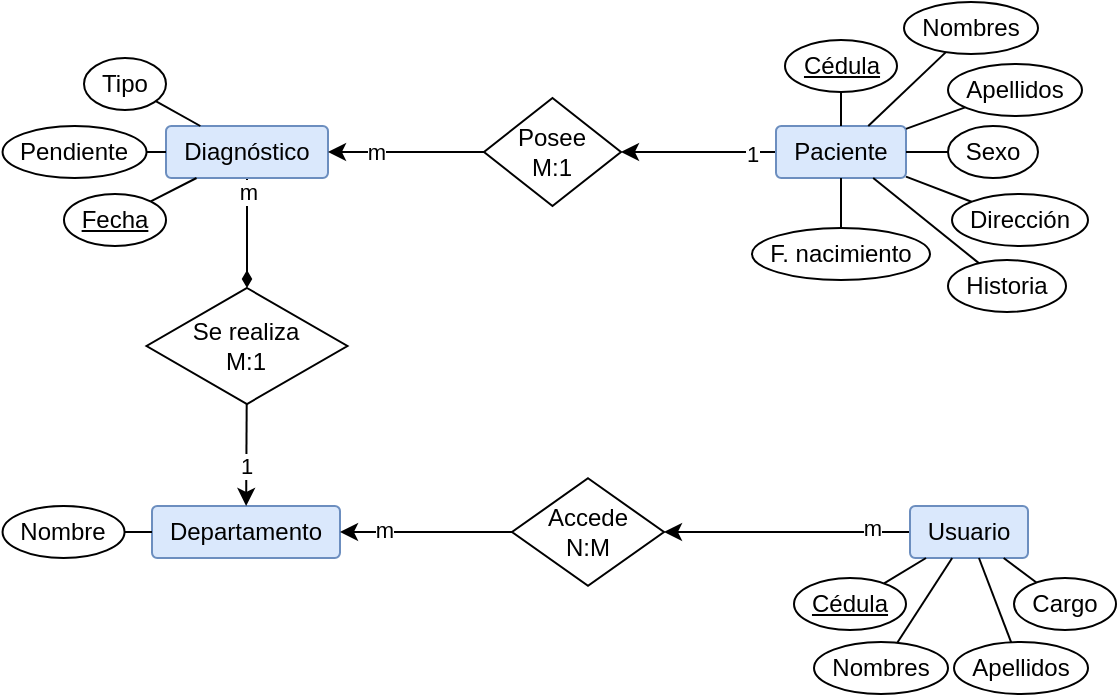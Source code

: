 <mxfile version="20.8.16" type="device"><diagram id="yzgNqATchkXuXgq9bFou" name="DER"><mxGraphModel dx="478" dy="366" grid="0" gridSize="10" guides="1" tooltips="1" connect="1" arrows="1" fold="1" page="1" pageScale="1" pageWidth="1100" pageHeight="850" math="0" shadow="0"><root><mxCell id="0"/><mxCell id="1" parent="0"/><mxCell id="bRn__jUYwNynm54HZLSZ-1" value="Departamento" style="rounded=1;arcSize=10;whiteSpace=wrap;html=1;align=center;fillColor=#dae8fc;strokeColor=#6c8ebf;" vertex="1" parent="1"><mxGeometry x="346" y="516" width="94" height="26" as="geometry"/></mxCell><mxCell id="bRn__jUYwNynm54HZLSZ-7" style="rounded=0;orthogonalLoop=1;jettySize=auto;html=1;endArrow=none;endFill=0;" edge="1" parent="1" source="bRn__jUYwNynm54HZLSZ-2" target="bRn__jUYwNynm54HZLSZ-1"><mxGeometry relative="1" as="geometry"/></mxCell><mxCell id="bRn__jUYwNynm54HZLSZ-2" value="Nombre" style="ellipse;whiteSpace=wrap;html=1;align=center;" vertex="1" parent="1"><mxGeometry x="271.28" y="516" width="61" height="26" as="geometry"/></mxCell><mxCell id="bRn__jUYwNynm54HZLSZ-38" style="edgeStyle=none;rounded=0;orthogonalLoop=1;jettySize=auto;html=1;startArrow=none;startFill=0;endArrow=classic;endFill=1;" edge="1" parent="1" source="bRn__jUYwNynm54HZLSZ-6" target="bRn__jUYwNynm54HZLSZ-37"><mxGeometry relative="1" as="geometry"/></mxCell><mxCell id="bRn__jUYwNynm54HZLSZ-64" value="1" style="edgeLabel;html=1;align=center;verticalAlign=middle;resizable=0;points=[];" vertex="1" connectable="0" parent="bRn__jUYwNynm54HZLSZ-38"><mxGeometry x="-0.676" y="1" relative="1" as="geometry"><mxPoint as="offset"/></mxGeometry></mxCell><mxCell id="bRn__jUYwNynm54HZLSZ-6" value="Paciente" style="rounded=1;arcSize=10;whiteSpace=wrap;html=1;align=center;fillColor=#dae8fc;strokeColor=#6c8ebf;" vertex="1" parent="1"><mxGeometry x="658" y="326" width="65" height="26" as="geometry"/></mxCell><mxCell id="bRn__jUYwNynm54HZLSZ-12" style="edgeStyle=none;rounded=0;orthogonalLoop=1;jettySize=auto;html=1;endArrow=none;endFill=0;" edge="1" parent="1" source="bRn__jUYwNynm54HZLSZ-8" target="bRn__jUYwNynm54HZLSZ-6"><mxGeometry relative="1" as="geometry"/></mxCell><mxCell id="bRn__jUYwNynm54HZLSZ-8" value="Cédula" style="ellipse;whiteSpace=wrap;html=1;align=center;fontStyle=4;" vertex="1" parent="1"><mxGeometry x="662.5" y="283" width="56" height="26" as="geometry"/></mxCell><mxCell id="bRn__jUYwNynm54HZLSZ-11" style="edgeStyle=none;rounded=0;orthogonalLoop=1;jettySize=auto;html=1;endArrow=none;endFill=0;" edge="1" parent="1" source="bRn__jUYwNynm54HZLSZ-9" target="bRn__jUYwNynm54HZLSZ-6"><mxGeometry relative="1" as="geometry"/></mxCell><mxCell id="bRn__jUYwNynm54HZLSZ-9" value="Nombres" style="ellipse;whiteSpace=wrap;html=1;align=center;" vertex="1" parent="1"><mxGeometry x="722" y="264" width="67" height="26" as="geometry"/></mxCell><mxCell id="bRn__jUYwNynm54HZLSZ-13" style="edgeStyle=none;rounded=0;orthogonalLoop=1;jettySize=auto;html=1;endArrow=none;endFill=0;" edge="1" parent="1" source="bRn__jUYwNynm54HZLSZ-10" target="bRn__jUYwNynm54HZLSZ-6"><mxGeometry relative="1" as="geometry"/></mxCell><mxCell id="bRn__jUYwNynm54HZLSZ-10" value="Apellidos" style="ellipse;whiteSpace=wrap;html=1;align=center;" vertex="1" parent="1"><mxGeometry x="744" y="295" width="67" height="26" as="geometry"/></mxCell><mxCell id="bRn__jUYwNynm54HZLSZ-15" style="edgeStyle=none;rounded=0;orthogonalLoop=1;jettySize=auto;html=1;endArrow=none;endFill=0;" edge="1" parent="1" source="bRn__jUYwNynm54HZLSZ-14" target="bRn__jUYwNynm54HZLSZ-6"><mxGeometry relative="1" as="geometry"/></mxCell><mxCell id="bRn__jUYwNynm54HZLSZ-14" value="F. nacimiento" style="ellipse;whiteSpace=wrap;html=1;align=center;" vertex="1" parent="1"><mxGeometry x="646" y="377" width="89" height="26" as="geometry"/></mxCell><mxCell id="bRn__jUYwNynm54HZLSZ-28" style="edgeStyle=none;rounded=0;orthogonalLoop=1;jettySize=auto;html=1;endArrow=classic;endFill=1;startArrow=none;startFill=0;" edge="1" parent="1" source="bRn__jUYwNynm54HZLSZ-16" target="bRn__jUYwNynm54HZLSZ-27"><mxGeometry relative="1" as="geometry"/></mxCell><mxCell id="bRn__jUYwNynm54HZLSZ-68" value="m" style="edgeLabel;html=1;align=center;verticalAlign=middle;resizable=0;points=[];" vertex="1" connectable="0" parent="bRn__jUYwNynm54HZLSZ-28"><mxGeometry x="-0.694" y="-2" relative="1" as="geometry"><mxPoint as="offset"/></mxGeometry></mxCell><mxCell id="bRn__jUYwNynm54HZLSZ-16" value="Usuario" style="rounded=1;arcSize=10;whiteSpace=wrap;html=1;align=center;fillColor=#dae8fc;strokeColor=#6c8ebf;" vertex="1" parent="1"><mxGeometry x="725" y="516" width="59" height="26" as="geometry"/></mxCell><mxCell id="bRn__jUYwNynm54HZLSZ-22" style="edgeStyle=none;rounded=0;orthogonalLoop=1;jettySize=auto;html=1;endArrow=none;endFill=0;" edge="1" parent="1" source="bRn__jUYwNynm54HZLSZ-19" target="bRn__jUYwNynm54HZLSZ-16"><mxGeometry relative="1" as="geometry"/></mxCell><mxCell id="bRn__jUYwNynm54HZLSZ-19" value="Cédula" style="ellipse;whiteSpace=wrap;html=1;align=center;fontStyle=4;" vertex="1" parent="1"><mxGeometry x="667" y="552" width="56" height="26" as="geometry"/></mxCell><mxCell id="bRn__jUYwNynm54HZLSZ-23" style="edgeStyle=none;rounded=0;orthogonalLoop=1;jettySize=auto;html=1;endArrow=none;endFill=0;" edge="1" parent="1" source="bRn__jUYwNynm54HZLSZ-20" target="bRn__jUYwNynm54HZLSZ-16"><mxGeometry relative="1" as="geometry"/></mxCell><mxCell id="bRn__jUYwNynm54HZLSZ-20" value="Nombres" style="ellipse;whiteSpace=wrap;html=1;align=center;" vertex="1" parent="1"><mxGeometry x="677" y="584" width="67" height="26" as="geometry"/></mxCell><mxCell id="bRn__jUYwNynm54HZLSZ-24" style="edgeStyle=none;rounded=0;orthogonalLoop=1;jettySize=auto;html=1;endArrow=none;endFill=0;" edge="1" parent="1" source="bRn__jUYwNynm54HZLSZ-21" target="bRn__jUYwNynm54HZLSZ-16"><mxGeometry relative="1" as="geometry"/></mxCell><mxCell id="bRn__jUYwNynm54HZLSZ-21" value="Apellidos" style="ellipse;whiteSpace=wrap;html=1;align=center;" vertex="1" parent="1"><mxGeometry x="747" y="584" width="67" height="26" as="geometry"/></mxCell><mxCell id="bRn__jUYwNynm54HZLSZ-26" style="edgeStyle=none;rounded=0;orthogonalLoop=1;jettySize=auto;html=1;endArrow=none;endFill=0;" edge="1" parent="1" source="bRn__jUYwNynm54HZLSZ-25" target="bRn__jUYwNynm54HZLSZ-16"><mxGeometry relative="1" as="geometry"/></mxCell><mxCell id="bRn__jUYwNynm54HZLSZ-25" value="Cargo" style="ellipse;whiteSpace=wrap;html=1;align=center;" vertex="1" parent="1"><mxGeometry x="777" y="552" width="51" height="26" as="geometry"/></mxCell><mxCell id="bRn__jUYwNynm54HZLSZ-29" style="edgeStyle=none;rounded=0;orthogonalLoop=1;jettySize=auto;html=1;startArrow=none;startFill=0;endArrow=classic;endFill=1;" edge="1" parent="1" source="bRn__jUYwNynm54HZLSZ-27" target="bRn__jUYwNynm54HZLSZ-1"><mxGeometry relative="1" as="geometry"/></mxCell><mxCell id="bRn__jUYwNynm54HZLSZ-69" value="m" style="edgeLabel;html=1;align=center;verticalAlign=middle;resizable=0;points=[];" vertex="1" connectable="0" parent="bRn__jUYwNynm54HZLSZ-29"><mxGeometry x="0.485" y="-1" relative="1" as="geometry"><mxPoint as="offset"/></mxGeometry></mxCell><mxCell id="bRn__jUYwNynm54HZLSZ-27" value="Accede&lt;br&gt;N:M" style="shape=rhombus;perimeter=rhombusPerimeter;whiteSpace=wrap;html=1;align=center;" vertex="1" parent="1"><mxGeometry x="526" y="502.14" width="76" height="53.72" as="geometry"/></mxCell><mxCell id="bRn__jUYwNynm54HZLSZ-31" style="edgeStyle=none;rounded=0;orthogonalLoop=1;jettySize=auto;html=1;startArrow=none;startFill=0;endArrow=none;endFill=0;" edge="1" parent="1" source="bRn__jUYwNynm54HZLSZ-30" target="bRn__jUYwNynm54HZLSZ-6"><mxGeometry relative="1" as="geometry"/></mxCell><mxCell id="bRn__jUYwNynm54HZLSZ-30" value="Dirección" style="ellipse;whiteSpace=wrap;html=1;align=center;" vertex="1" parent="1"><mxGeometry x="746" y="360" width="68" height="26" as="geometry"/></mxCell><mxCell id="bRn__jUYwNynm54HZLSZ-62" style="edgeStyle=none;rounded=0;orthogonalLoop=1;jettySize=auto;html=1;startArrow=none;startFill=0;endArrow=diamondThin;endFill=1;" edge="1" parent="1" source="bRn__jUYwNynm54HZLSZ-32" target="bRn__jUYwNynm54HZLSZ-61"><mxGeometry relative="1" as="geometry"/></mxCell><mxCell id="bRn__jUYwNynm54HZLSZ-66" value="m" style="edgeLabel;html=1;align=center;verticalAlign=middle;resizable=0;points=[];" vertex="1" connectable="0" parent="bRn__jUYwNynm54HZLSZ-62"><mxGeometry x="-0.76" relative="1" as="geometry"><mxPoint as="offset"/></mxGeometry></mxCell><mxCell id="bRn__jUYwNynm54HZLSZ-32" value="Diagnóstico" style="rounded=1;arcSize=10;whiteSpace=wrap;html=1;align=center;fillColor=#dae8fc;strokeColor=#6c8ebf;" vertex="1" parent="1"><mxGeometry x="353" y="326" width="81" height="26" as="geometry"/></mxCell><mxCell id="bRn__jUYwNynm54HZLSZ-35" style="edgeStyle=none;rounded=0;orthogonalLoop=1;jettySize=auto;html=1;startArrow=none;startFill=0;endArrow=none;endFill=0;" edge="1" parent="1" source="bRn__jUYwNynm54HZLSZ-34" target="bRn__jUYwNynm54HZLSZ-32"><mxGeometry relative="1" as="geometry"/></mxCell><mxCell id="bRn__jUYwNynm54HZLSZ-34" value="Fecha" style="ellipse;whiteSpace=wrap;html=1;align=center;fontStyle=4;" vertex="1" parent="1"><mxGeometry x="302" y="360" width="51" height="26" as="geometry"/></mxCell><mxCell id="bRn__jUYwNynm54HZLSZ-39" style="edgeStyle=none;rounded=0;orthogonalLoop=1;jettySize=auto;html=1;startArrow=none;startFill=0;endArrow=classic;endFill=1;" edge="1" parent="1" source="bRn__jUYwNynm54HZLSZ-37" target="bRn__jUYwNynm54HZLSZ-32"><mxGeometry relative="1" as="geometry"/></mxCell><mxCell id="bRn__jUYwNynm54HZLSZ-65" value="m" style="edgeLabel;html=1;align=center;verticalAlign=middle;resizable=0;points=[];" vertex="1" connectable="0" parent="bRn__jUYwNynm54HZLSZ-39"><mxGeometry x="0.605" y="1" relative="1" as="geometry"><mxPoint x="8" y="-1" as="offset"/></mxGeometry></mxCell><mxCell id="bRn__jUYwNynm54HZLSZ-37" value="Posee&lt;br&gt;M:1" style="shape=rhombus;perimeter=rhombusPerimeter;whiteSpace=wrap;html=1;align=center;" vertex="1" parent="1"><mxGeometry x="512" y="312" width="68.49" height="54" as="geometry"/></mxCell><mxCell id="bRn__jUYwNynm54HZLSZ-41" style="edgeStyle=none;rounded=0;orthogonalLoop=1;jettySize=auto;html=1;startArrow=none;startFill=0;endArrow=none;endFill=0;" edge="1" parent="1" source="bRn__jUYwNynm54HZLSZ-40" target="bRn__jUYwNynm54HZLSZ-32"><mxGeometry relative="1" as="geometry"/></mxCell><mxCell id="bRn__jUYwNynm54HZLSZ-40" value="Tipo" style="ellipse;whiteSpace=wrap;html=1;align=center;" vertex="1" parent="1"><mxGeometry x="312" y="292" width="41" height="26" as="geometry"/></mxCell><mxCell id="bRn__jUYwNynm54HZLSZ-58" style="edgeStyle=none;rounded=0;orthogonalLoop=1;jettySize=auto;html=1;startArrow=none;startFill=0;endArrow=none;endFill=0;" edge="1" parent="1" source="bRn__jUYwNynm54HZLSZ-57" target="bRn__jUYwNynm54HZLSZ-32"><mxGeometry relative="1" as="geometry"/></mxCell><mxCell id="bRn__jUYwNynm54HZLSZ-57" value="Pendiente" style="ellipse;whiteSpace=wrap;html=1;align=center;" vertex="1" parent="1"><mxGeometry x="271.28" y="326" width="72" height="26" as="geometry"/></mxCell><mxCell id="bRn__jUYwNynm54HZLSZ-60" style="edgeStyle=none;rounded=0;orthogonalLoop=1;jettySize=auto;html=1;startArrow=none;startFill=0;endArrow=none;endFill=0;" edge="1" parent="1" source="bRn__jUYwNynm54HZLSZ-59" target="bRn__jUYwNynm54HZLSZ-6"><mxGeometry relative="1" as="geometry"/></mxCell><mxCell id="bRn__jUYwNynm54HZLSZ-59" value="Sexo" style="ellipse;whiteSpace=wrap;html=1;align=center;" vertex="1" parent="1"><mxGeometry x="744" y="326" width="45" height="26" as="geometry"/></mxCell><mxCell id="bRn__jUYwNynm54HZLSZ-63" style="edgeStyle=none;rounded=0;orthogonalLoop=1;jettySize=auto;html=1;startArrow=none;startFill=0;endArrow=classic;endFill=1;" edge="1" parent="1" source="bRn__jUYwNynm54HZLSZ-61" target="bRn__jUYwNynm54HZLSZ-1"><mxGeometry relative="1" as="geometry"/></mxCell><mxCell id="bRn__jUYwNynm54HZLSZ-67" value="1" style="edgeLabel;html=1;align=center;verticalAlign=middle;resizable=0;points=[];" vertex="1" connectable="0" parent="bRn__jUYwNynm54HZLSZ-63"><mxGeometry x="0.653" y="1" relative="1" as="geometry"><mxPoint x="-1" y="-11" as="offset"/></mxGeometry></mxCell><mxCell id="bRn__jUYwNynm54HZLSZ-61" value="Se realiza&lt;br&gt;M:1" style="shape=rhombus;perimeter=rhombusPerimeter;whiteSpace=wrap;html=1;align=center;" vertex="1" parent="1"><mxGeometry x="343.28" y="407" width="100.44" height="58" as="geometry"/></mxCell><mxCell id="bRn__jUYwNynm54HZLSZ-81" style="edgeStyle=none;rounded=0;orthogonalLoop=1;jettySize=auto;html=1;startArrow=none;startFill=0;endArrow=none;endFill=0;" edge="1" parent="1" source="bRn__jUYwNynm54HZLSZ-80" target="bRn__jUYwNynm54HZLSZ-6"><mxGeometry relative="1" as="geometry"/></mxCell><mxCell id="bRn__jUYwNynm54HZLSZ-80" value="Historia" style="ellipse;whiteSpace=wrap;html=1;align=center;" vertex="1" parent="1"><mxGeometry x="744" y="393" width="59" height="26" as="geometry"/></mxCell></root></mxGraphModel></diagram></mxfile>